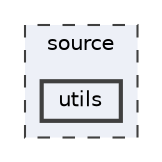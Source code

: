 digraph "source/utils"
{
 // LATEX_PDF_SIZE
  bgcolor="transparent";
  edge [fontname=Helvetica,fontsize=10,labelfontname=Helvetica,labelfontsize=10];
  node [fontname=Helvetica,fontsize=10,shape=box,height=0.2,width=0.4];
  compound=true
  subgraph clusterdir_b2f33c71d4aa5e7af42a1ca61ff5af1b {
    graph [ bgcolor="#edf0f7", pencolor="grey25", label="source", fontname=Helvetica,fontsize=10 style="filled,dashed", URL="dir_b2f33c71d4aa5e7af42a1ca61ff5af1b.html",tooltip=""]
  dir_6a63ce49392b0e408893f7b3c5f1cad9 [label="utils", fillcolor="#edf0f7", color="grey25", style="filled,bold", URL="dir_6a63ce49392b0e408893f7b3c5f1cad9.html",tooltip=""];
  }
}
